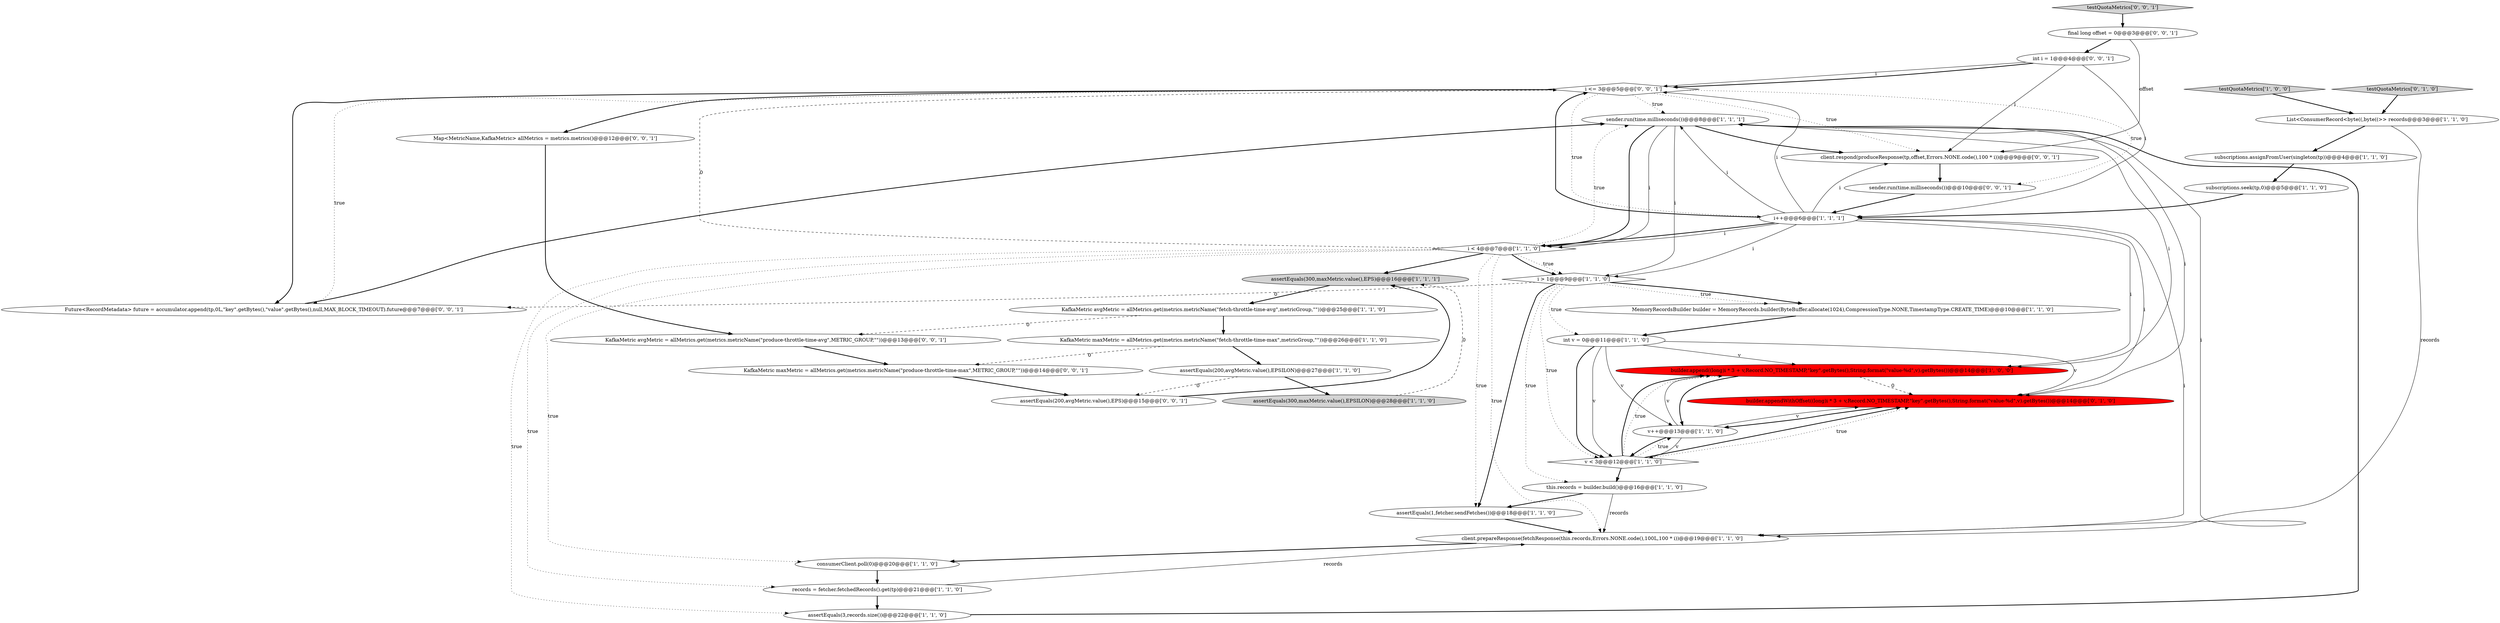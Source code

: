 digraph {
23 [style = filled, label = "assertEquals(300,maxMetric.value(),EPS)@@@16@@@['1', '1', '1']", fillcolor = lightgray, shape = ellipse image = "AAA0AAABBB1BBB"];
22 [style = filled, label = "v < 3@@@12@@@['1', '1', '0']", fillcolor = white, shape = diamond image = "AAA0AAABBB1BBB"];
3 [style = filled, label = "KafkaMetric maxMetric = allMetrics.get(metrics.metricName(\"fetch-throttle-time-max\",metricGroup,\"\"))@@@26@@@['1', '1', '0']", fillcolor = white, shape = ellipse image = "AAA0AAABBB1BBB"];
29 [style = filled, label = "KafkaMetric maxMetric = allMetrics.get(metrics.metricName(\"produce-throttle-time-max\",METRIC_GROUP,\"\"))@@@14@@@['0', '0', '1']", fillcolor = white, shape = ellipse image = "AAA0AAABBB3BBB"];
2 [style = filled, label = "sender.run(time.milliseconds())@@@8@@@['1', '1', '1']", fillcolor = white, shape = ellipse image = "AAA0AAABBB1BBB"];
24 [style = filled, label = "testQuotaMetrics['0', '1', '0']", fillcolor = lightgray, shape = diamond image = "AAA0AAABBB2BBB"];
14 [style = filled, label = "builder.append((long)i * 3 + v,Record.NO_TIMESTAMP,\"key\".getBytes(),String.format(\"value-%d\",v).getBytes())@@@14@@@['1', '0', '0']", fillcolor = red, shape = ellipse image = "AAA1AAABBB1BBB"];
10 [style = filled, label = "subscriptions.assignFromUser(singleton(tp))@@@4@@@['1', '1', '0']", fillcolor = white, shape = ellipse image = "AAA0AAABBB1BBB"];
4 [style = filled, label = "assertEquals(200,avgMetric.value(),EPSILON)@@@27@@@['1', '1', '0']", fillcolor = white, shape = ellipse image = "AAA0AAABBB1BBB"];
26 [style = filled, label = "testQuotaMetrics['0', '0', '1']", fillcolor = lightgray, shape = diamond image = "AAA0AAABBB3BBB"];
1 [style = filled, label = "subscriptions.seek(tp,0)@@@5@@@['1', '1', '0']", fillcolor = white, shape = ellipse image = "AAA0AAABBB1BBB"];
17 [style = filled, label = "i++@@@6@@@['1', '1', '1']", fillcolor = white, shape = ellipse image = "AAA0AAABBB1BBB"];
19 [style = filled, label = "assertEquals(3,records.size())@@@22@@@['1', '1', '0']", fillcolor = white, shape = ellipse image = "AAA0AAABBB1BBB"];
34 [style = filled, label = "Future<RecordMetadata> future = accumulator.append(tp,0L,\"key\".getBytes(),\"value\".getBytes(),null,MAX_BLOCK_TIMEOUT).future@@@7@@@['0', '0', '1']", fillcolor = white, shape = ellipse image = "AAA0AAABBB3BBB"];
30 [style = filled, label = "assertEquals(200,avgMetric.value(),EPS)@@@15@@@['0', '0', '1']", fillcolor = white, shape = ellipse image = "AAA0AAABBB3BBB"];
18 [style = filled, label = "this.records = builder.build()@@@16@@@['1', '1', '0']", fillcolor = white, shape = ellipse image = "AAA0AAABBB1BBB"];
9 [style = filled, label = "List<ConsumerRecord<byte((,byte((>> records@@@3@@@['1', '1', '0']", fillcolor = white, shape = ellipse image = "AAA0AAABBB1BBB"];
25 [style = filled, label = "builder.appendWithOffset((long)i * 3 + v,Record.NO_TIMESTAMP,\"key\".getBytes(),String.format(\"value-%d\",v).getBytes())@@@14@@@['0', '1', '0']", fillcolor = red, shape = ellipse image = "AAA1AAABBB2BBB"];
27 [style = filled, label = "Map<MetricName,KafkaMetric> allMetrics = metrics.metrics()@@@12@@@['0', '0', '1']", fillcolor = white, shape = ellipse image = "AAA0AAABBB3BBB"];
8 [style = filled, label = "client.prepareResponse(fetchResponse(this.records,Errors.NONE.code(),100L,100 * i))@@@19@@@['1', '1', '0']", fillcolor = white, shape = ellipse image = "AAA0AAABBB1BBB"];
28 [style = filled, label = "i <= 3@@@5@@@['0', '0', '1']", fillcolor = white, shape = diamond image = "AAA0AAABBB3BBB"];
32 [style = filled, label = "client.respond(produceResponse(tp,offset,Errors.NONE.code(),100 * i))@@@9@@@['0', '0', '1']", fillcolor = white, shape = ellipse image = "AAA0AAABBB3BBB"];
7 [style = filled, label = "assertEquals(1,fetcher.sendFetches())@@@18@@@['1', '1', '0']", fillcolor = white, shape = ellipse image = "AAA0AAABBB1BBB"];
35 [style = filled, label = "int i = 1@@@4@@@['0', '0', '1']", fillcolor = white, shape = ellipse image = "AAA0AAABBB3BBB"];
31 [style = filled, label = "final long offset = 0@@@3@@@['0', '0', '1']", fillcolor = white, shape = ellipse image = "AAA0AAABBB3BBB"];
20 [style = filled, label = "MemoryRecordsBuilder builder = MemoryRecords.builder(ByteBuffer.allocate(1024),CompressionType.NONE,TimestampType.CREATE_TIME)@@@10@@@['1', '1', '0']", fillcolor = white, shape = ellipse image = "AAA0AAABBB1BBB"];
12 [style = filled, label = "assertEquals(300,maxMetric.value(),EPSILON)@@@28@@@['1', '1', '0']", fillcolor = lightgray, shape = ellipse image = "AAA0AAABBB1BBB"];
13 [style = filled, label = "i > 1@@@9@@@['1', '1', '0']", fillcolor = white, shape = diamond image = "AAA0AAABBB1BBB"];
33 [style = filled, label = "sender.run(time.milliseconds())@@@10@@@['0', '0', '1']", fillcolor = white, shape = ellipse image = "AAA0AAABBB3BBB"];
11 [style = filled, label = "records = fetcher.fetchedRecords().get(tp)@@@21@@@['1', '1', '0']", fillcolor = white, shape = ellipse image = "AAA0AAABBB1BBB"];
0 [style = filled, label = "KafkaMetric avgMetric = allMetrics.get(metrics.metricName(\"fetch-throttle-time-avg\",metricGroup,\"\"))@@@25@@@['1', '1', '0']", fillcolor = white, shape = ellipse image = "AAA0AAABBB1BBB"];
36 [style = filled, label = "KafkaMetric avgMetric = allMetrics.get(metrics.metricName(\"produce-throttle-time-avg\",METRIC_GROUP,\"\"))@@@13@@@['0', '0', '1']", fillcolor = white, shape = ellipse image = "AAA0AAABBB3BBB"];
5 [style = filled, label = "v++@@@13@@@['1', '1', '0']", fillcolor = white, shape = ellipse image = "AAA0AAABBB1BBB"];
21 [style = filled, label = "int v = 0@@@11@@@['1', '1', '0']", fillcolor = white, shape = ellipse image = "AAA0AAABBB1BBB"];
16 [style = filled, label = "testQuotaMetrics['1', '0', '0']", fillcolor = lightgray, shape = diamond image = "AAA0AAABBB1BBB"];
6 [style = filled, label = "i < 4@@@7@@@['1', '1', '0']", fillcolor = white, shape = diamond image = "AAA0AAABBB1BBB"];
15 [style = filled, label = "consumerClient.poll(0)@@@20@@@['1', '1', '0']", fillcolor = white, shape = ellipse image = "AAA0AAABBB1BBB"];
5->14 [style = solid, label="v"];
35->28 [style = solid, label="i"];
29->30 [style = bold, label=""];
14->25 [style = dashed, label="0"];
2->6 [style = bold, label=""];
36->29 [style = bold, label=""];
13->20 [style = dotted, label="true"];
4->30 [style = dashed, label="0"];
9->10 [style = bold, label=""];
17->8 [style = solid, label="i"];
7->8 [style = bold, label=""];
3->4 [style = bold, label=""];
6->19 [style = dotted, label="true"];
2->8 [style = solid, label="i"];
21->25 [style = solid, label="v"];
22->14 [style = dotted, label="true"];
15->11 [style = bold, label=""];
31->35 [style = bold, label=""];
34->2 [style = bold, label=""];
13->21 [style = dotted, label="true"];
35->32 [style = solid, label="i"];
17->32 [style = solid, label="i"];
13->20 [style = bold, label=""];
2->32 [style = bold, label=""];
6->11 [style = dotted, label="true"];
0->36 [style = dashed, label="0"];
16->9 [style = bold, label=""];
6->15 [style = dotted, label="true"];
0->3 [style = bold, label=""];
22->25 [style = bold, label=""];
11->8 [style = solid, label="records"];
6->13 [style = dotted, label="true"];
28->2 [style = dotted, label="true"];
17->25 [style = solid, label="i"];
19->2 [style = bold, label=""];
28->17 [style = dotted, label="true"];
1->17 [style = bold, label=""];
35->28 [style = bold, label=""];
9->8 [style = solid, label="records"];
22->18 [style = bold, label=""];
13->22 [style = dotted, label="true"];
21->22 [style = bold, label=""];
2->14 [style = solid, label="i"];
6->7 [style = dotted, label="true"];
22->14 [style = bold, label=""];
18->7 [style = bold, label=""];
10->1 [style = bold, label=""];
5->22 [style = bold, label=""];
28->34 [style = dotted, label="true"];
5->25 [style = solid, label="v"];
13->18 [style = dotted, label="true"];
12->23 [style = dashed, label="0"];
8->15 [style = bold, label=""];
17->6 [style = bold, label=""];
6->23 [style = bold, label=""];
22->25 [style = dotted, label="true"];
5->22 [style = solid, label="v"];
2->13 [style = solid, label="i"];
17->14 [style = solid, label="i"];
17->28 [style = solid, label="i"];
23->0 [style = bold, label=""];
31->32 [style = solid, label="offset"];
32->33 [style = bold, label=""];
22->5 [style = dotted, label="true"];
6->28 [style = dashed, label="0"];
26->31 [style = bold, label=""];
6->2 [style = dotted, label="true"];
28->32 [style = dotted, label="true"];
17->13 [style = solid, label="i"];
6->8 [style = dotted, label="true"];
6->13 [style = bold, label=""];
4->12 [style = bold, label=""];
25->5 [style = bold, label=""];
2->25 [style = solid, label="i"];
13->34 [style = dashed, label="0"];
18->8 [style = solid, label="records"];
24->9 [style = bold, label=""];
33->17 [style = bold, label=""];
14->5 [style = bold, label=""];
3->29 [style = dashed, label="0"];
27->36 [style = bold, label=""];
28->34 [style = bold, label=""];
2->6 [style = solid, label="i"];
28->33 [style = dotted, label="true"];
17->6 [style = solid, label="i"];
30->23 [style = bold, label=""];
21->22 [style = solid, label="v"];
11->19 [style = bold, label=""];
21->5 [style = solid, label="v"];
20->21 [style = bold, label=""];
17->28 [style = bold, label=""];
35->17 [style = solid, label="i"];
13->7 [style = bold, label=""];
28->27 [style = bold, label=""];
17->2 [style = solid, label="i"];
21->14 [style = solid, label="v"];
}
